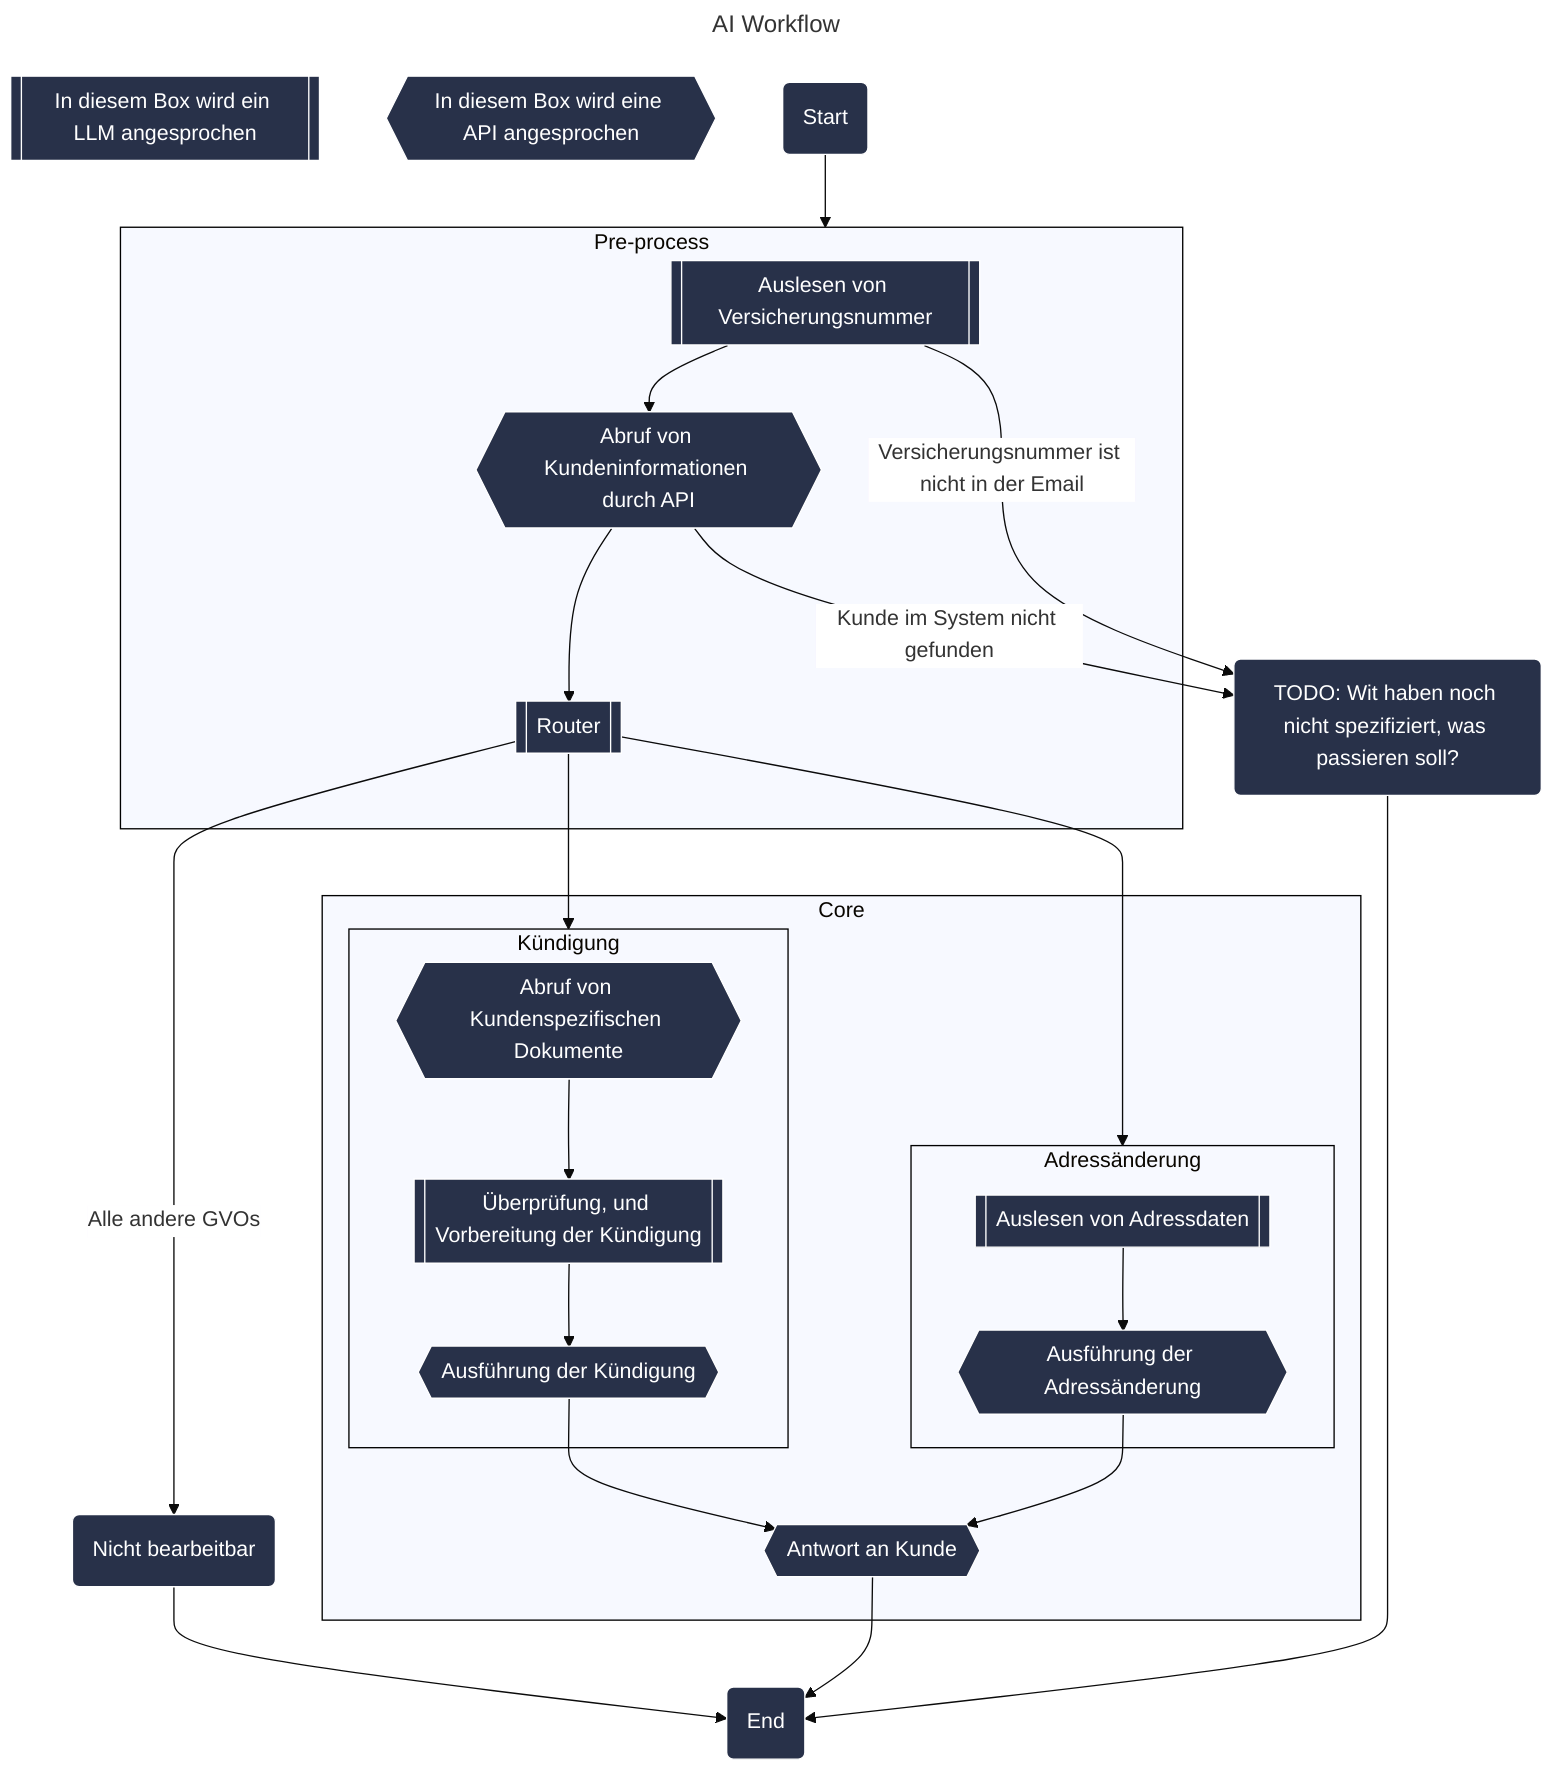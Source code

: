 ---
title: AI Workflow
config:
  theme: 'base'
  themeVariables:
    background: #f8f5f4
  themeCSS: |
    .default polygon, .default rect {
      fill: #283149 !important;
      stroke: white !important;
    }
    .default p {
      color: white !important;
    }
    .edgeLabel p {
      background-color: #ffffff !important;
    }
    .cluster rect {
      stroke: black;
    }

---
graph TD
    %% Explanations:
    llm[[In diesem Box wird ein LLM angesprochen]]
    api_call{{In diesem Box wird eine API angesprochen}}
    class api_call api_call

    __START__(Start)
    __START__ --> Pre-process
    subgraph Pre-process
        customer_data_extract[["Auslesen von Versicherungsnummer"]]
        fetch_customer_details{{"Abruf von Kundeninformationen durch API"}}
        router[["Router"]]
        customer_data_extract --> fetch_customer_details
        fetch_customer_details --> router
    end
    router -->|Alle andere GVOs| uncovered
    router --> Kündigung
    router --> Adressänderung
    subgraph Core
        subgraph Kündigung
            fetch_customer_documents{{"Abruf von Kundenspezifischen Dokumente"}}
            termination_execute_prep[["Überprüfung, und Vorbereitung der Kündigung"]]
            termination_execute{{"Ausführung der Kündigung"}}
            fetch_customer_documents --> termination_execute_prep
            termination_execute_prep --> termination_execute
        end
        termination_execute --> answer

        subgraph Adressänderung
            address_data_extract[["Auslesen von Adressdaten"]]
            address_change_execute{{"Ausführung der Adressänderung"}}
            address_data_extract --> address_change_execute
        end
        address_change_execute --> answer

    end
    answer{{"Antwort an Kunde"}}
    todo_node("TODO: Wit haben noch nicht spezifiziert, was passieren soll?")
    fetch_customer_details --> |"Kunde im System nicht gefunden"|todo_node
    customer_data_extract --> |"Versicherungsnummer ist nicht in der Email"|todo_node
    answer --> __END__
    todo_node --> __END__
    __END__(End)
    uncovered("Nicht bearbeitbar") --> __END__;